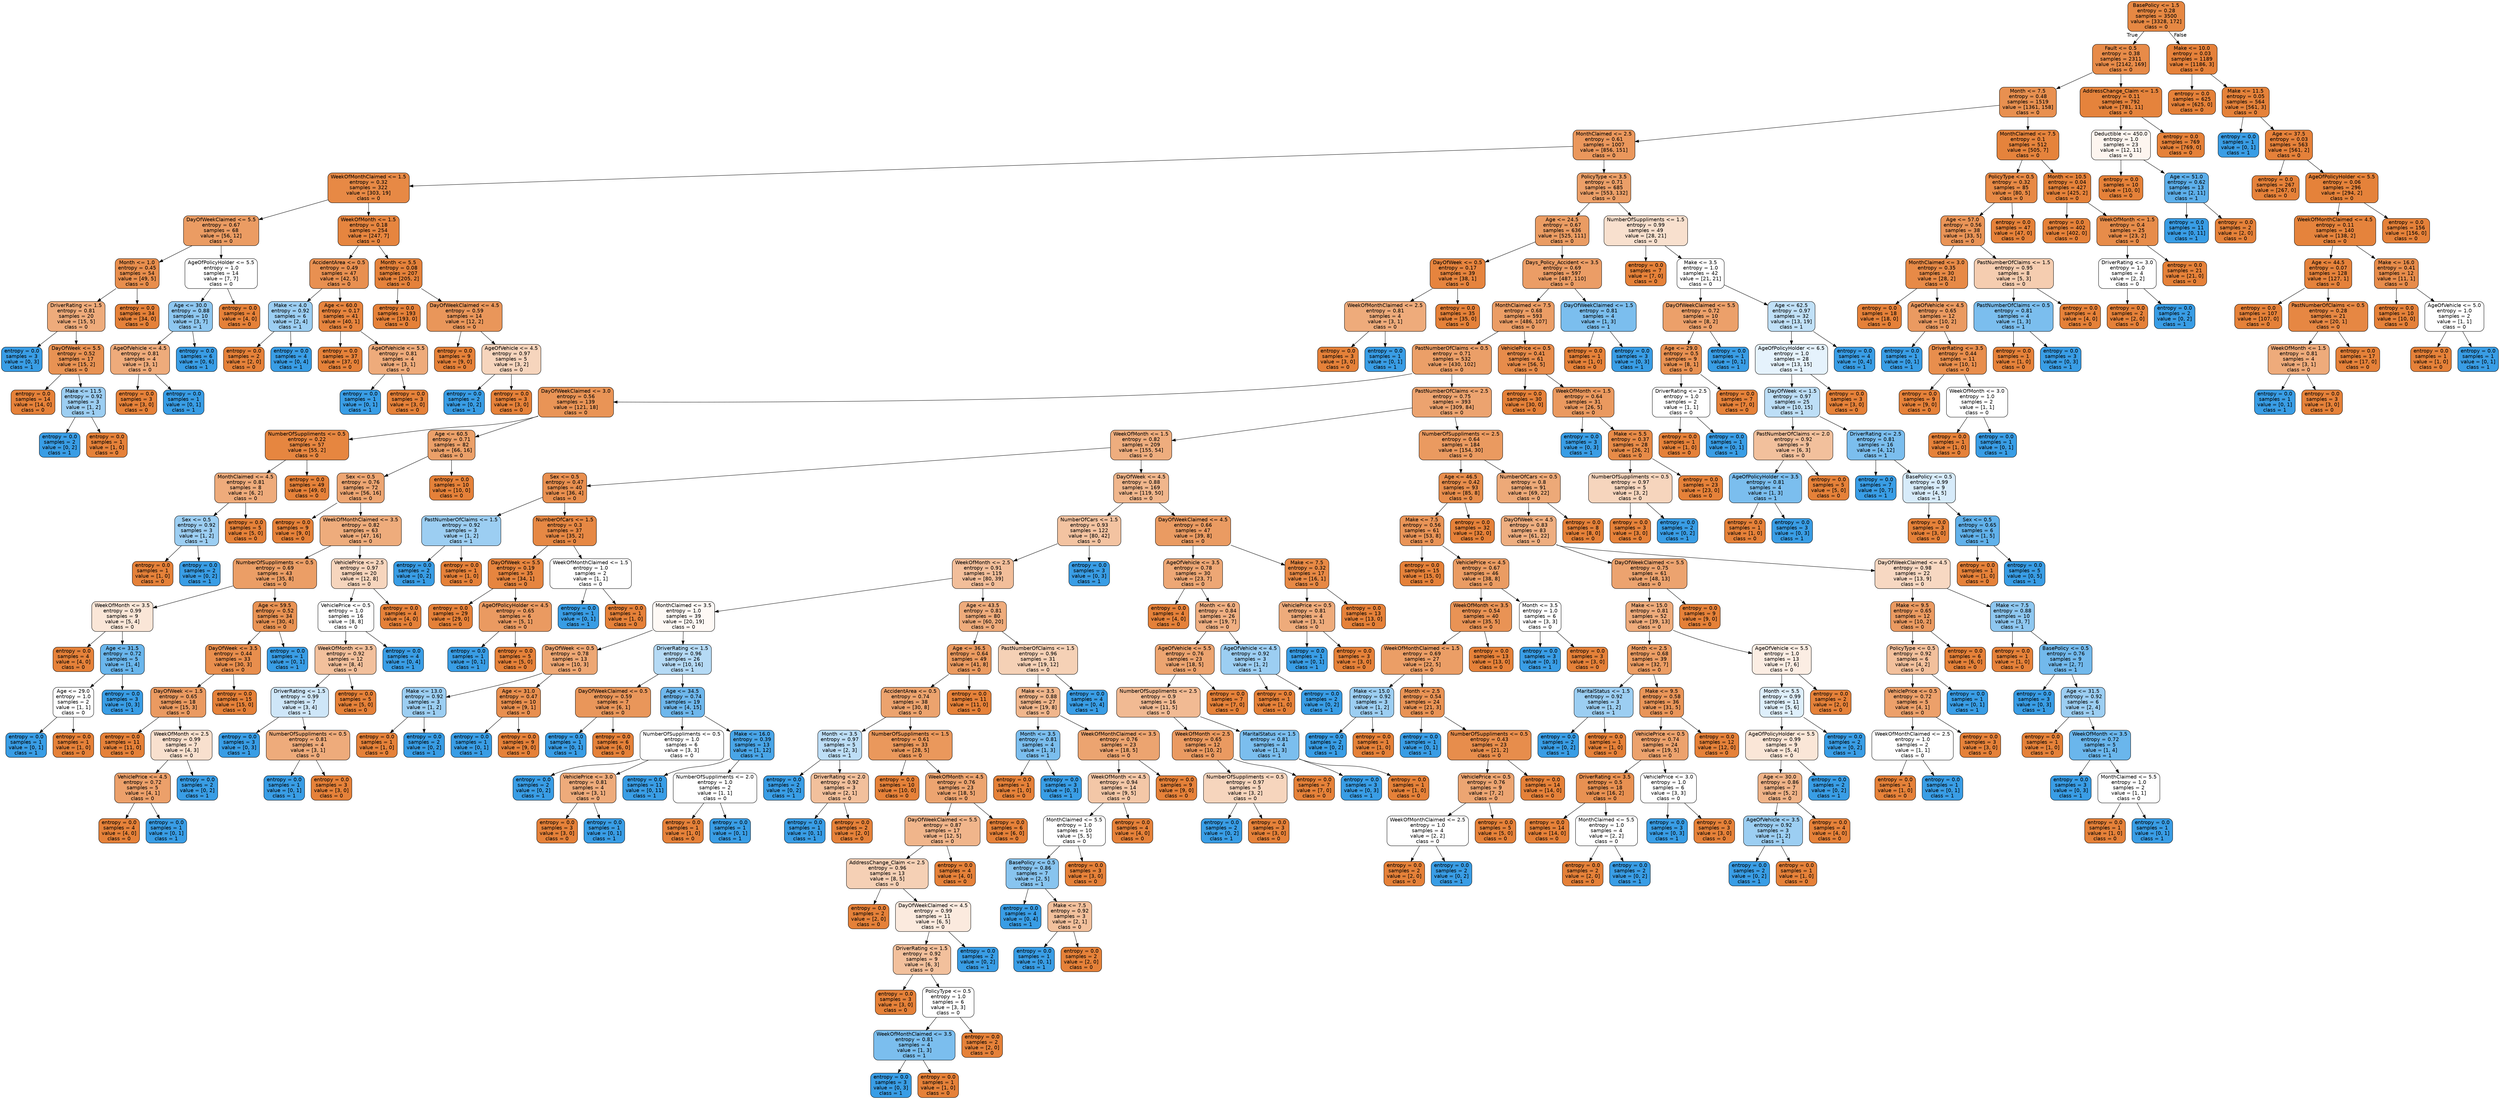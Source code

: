 digraph Tree {
node [shape=box, style="filled, rounded", color="black", fontname=helvetica] ;
edge [fontname=helvetica] ;
0 [label="BasePolicy <= 1.5\nentropy = 0.28\nsamples = 3500\nvalue = [3328, 172]\nclass = 0", fillcolor="#e68843"] ;
1 [label="Fault <= 0.5\nentropy = 0.38\nsamples = 2311\nvalue = [2142, 169]\nclass = 0", fillcolor="#e78b49"] ;
0 -> 1 [labeldistance=2.5, labelangle=45, headlabel="True"] ;
2 [label="Month <= 7.5\nentropy = 0.48\nsamples = 1519\nvalue = [1361, 158]\nclass = 0", fillcolor="#e89050"] ;
1 -> 2 ;
3 [label="MonthClaimed <= 2.5\nentropy = 0.61\nsamples = 1007\nvalue = [856, 151]\nclass = 0", fillcolor="#ea975c"] ;
2 -> 3 ;
4 [label="WeekOfMonthClaimed <= 1.5\nentropy = 0.32\nsamples = 322\nvalue = [303, 19]\nclass = 0", fillcolor="#e78945"] ;
3 -> 4 ;
5 [label="DayOfWeekClaimed <= 5.5\nentropy = 0.67\nsamples = 68\nvalue = [56, 12]\nclass = 0", fillcolor="#eb9c63"] ;
4 -> 5 ;
6 [label="Month <= 1.0\nentropy = 0.45\nsamples = 54\nvalue = [49, 5]\nclass = 0", fillcolor="#e88e4d"] ;
5 -> 6 ;
7 [label="DriverRating <= 1.5\nentropy = 0.81\nsamples = 20\nvalue = [15, 5]\nclass = 0", fillcolor="#eeab7b"] ;
6 -> 7 ;
8 [label="entropy = 0.0\nsamples = 3\nvalue = [0, 3]\nclass = 1", fillcolor="#399de5"] ;
7 -> 8 ;
9 [label="DayOfWeek <= 5.5\nentropy = 0.52\nsamples = 17\nvalue = [15, 2]\nclass = 0", fillcolor="#e89253"] ;
7 -> 9 ;
10 [label="entropy = 0.0\nsamples = 14\nvalue = [14, 0]\nclass = 0", fillcolor="#e58139"] ;
9 -> 10 ;
11 [label="Make <= 11.5\nentropy = 0.92\nsamples = 3\nvalue = [1, 2]\nclass = 1", fillcolor="#9ccef2"] ;
9 -> 11 ;
12 [label="entropy = 0.0\nsamples = 2\nvalue = [0, 2]\nclass = 1", fillcolor="#399de5"] ;
11 -> 12 ;
13 [label="entropy = 0.0\nsamples = 1\nvalue = [1, 0]\nclass = 0", fillcolor="#e58139"] ;
11 -> 13 ;
14 [label="entropy = 0.0\nsamples = 34\nvalue = [34, 0]\nclass = 0", fillcolor="#e58139"] ;
6 -> 14 ;
15 [label="AgeOfPolicyHolder <= 5.5\nentropy = 1.0\nsamples = 14\nvalue = [7, 7]\nclass = 0", fillcolor="#ffffff"] ;
5 -> 15 ;
16 [label="Age <= 30.0\nentropy = 0.88\nsamples = 10\nvalue = [3, 7]\nclass = 1", fillcolor="#8ec7f0"] ;
15 -> 16 ;
17 [label="AgeOfVehicle <= 4.5\nentropy = 0.81\nsamples = 4\nvalue = [3, 1]\nclass = 0", fillcolor="#eeab7b"] ;
16 -> 17 ;
18 [label="entropy = 0.0\nsamples = 3\nvalue = [3, 0]\nclass = 0", fillcolor="#e58139"] ;
17 -> 18 ;
19 [label="entropy = 0.0\nsamples = 1\nvalue = [0, 1]\nclass = 1", fillcolor="#399de5"] ;
17 -> 19 ;
20 [label="entropy = 0.0\nsamples = 6\nvalue = [0, 6]\nclass = 1", fillcolor="#399de5"] ;
16 -> 20 ;
21 [label="entropy = 0.0\nsamples = 4\nvalue = [4, 0]\nclass = 0", fillcolor="#e58139"] ;
15 -> 21 ;
22 [label="WeekOfMonth <= 1.5\nentropy = 0.18\nsamples = 254\nvalue = [247, 7]\nclass = 0", fillcolor="#e6853f"] ;
4 -> 22 ;
23 [label="AccidentArea <= 0.5\nentropy = 0.49\nsamples = 47\nvalue = [42, 5]\nclass = 0", fillcolor="#e89051"] ;
22 -> 23 ;
24 [label="Make <= 4.0\nentropy = 0.92\nsamples = 6\nvalue = [2, 4]\nclass = 1", fillcolor="#9ccef2"] ;
23 -> 24 ;
25 [label="entropy = 0.0\nsamples = 2\nvalue = [2, 0]\nclass = 0", fillcolor="#e58139"] ;
24 -> 25 ;
26 [label="entropy = 0.0\nsamples = 4\nvalue = [0, 4]\nclass = 1", fillcolor="#399de5"] ;
24 -> 26 ;
27 [label="Age <= 60.0\nentropy = 0.17\nsamples = 41\nvalue = [40, 1]\nclass = 0", fillcolor="#e6843e"] ;
23 -> 27 ;
28 [label="entropy = 0.0\nsamples = 37\nvalue = [37, 0]\nclass = 0", fillcolor="#e58139"] ;
27 -> 28 ;
29 [label="AgeOfVehicle <= 5.5\nentropy = 0.81\nsamples = 4\nvalue = [3, 1]\nclass = 0", fillcolor="#eeab7b"] ;
27 -> 29 ;
30 [label="entropy = 0.0\nsamples = 1\nvalue = [0, 1]\nclass = 1", fillcolor="#399de5"] ;
29 -> 30 ;
31 [label="entropy = 0.0\nsamples = 3\nvalue = [3, 0]\nclass = 0", fillcolor="#e58139"] ;
29 -> 31 ;
32 [label="Month <= 5.5\nentropy = 0.08\nsamples = 207\nvalue = [205, 2]\nclass = 0", fillcolor="#e5823b"] ;
22 -> 32 ;
33 [label="entropy = 0.0\nsamples = 193\nvalue = [193, 0]\nclass = 0", fillcolor="#e58139"] ;
32 -> 33 ;
34 [label="DayOfWeekClaimed <= 4.5\nentropy = 0.59\nsamples = 14\nvalue = [12, 2]\nclass = 0", fillcolor="#e9965a"] ;
32 -> 34 ;
35 [label="entropy = 0.0\nsamples = 9\nvalue = [9, 0]\nclass = 0", fillcolor="#e58139"] ;
34 -> 35 ;
36 [label="AgeOfVehicle <= 4.5\nentropy = 0.97\nsamples = 5\nvalue = [3, 2]\nclass = 0", fillcolor="#f6d5bd"] ;
34 -> 36 ;
37 [label="entropy = 0.0\nsamples = 2\nvalue = [0, 2]\nclass = 1", fillcolor="#399de5"] ;
36 -> 37 ;
38 [label="entropy = 0.0\nsamples = 3\nvalue = [3, 0]\nclass = 0", fillcolor="#e58139"] ;
36 -> 38 ;
39 [label="PolicyType <= 3.5\nentropy = 0.71\nsamples = 685\nvalue = [553, 132]\nclass = 0", fillcolor="#eb9f68"] ;
3 -> 39 ;
40 [label="Age <= 24.5\nentropy = 0.67\nsamples = 636\nvalue = [525, 111]\nclass = 0", fillcolor="#ea9c63"] ;
39 -> 40 ;
41 [label="DayOfWeek <= 0.5\nentropy = 0.17\nsamples = 39\nvalue = [38, 1]\nclass = 0", fillcolor="#e6843e"] ;
40 -> 41 ;
42 [label="WeekOfMonthClaimed <= 2.5\nentropy = 0.81\nsamples = 4\nvalue = [3, 1]\nclass = 0", fillcolor="#eeab7b"] ;
41 -> 42 ;
43 [label="entropy = 0.0\nsamples = 3\nvalue = [3, 0]\nclass = 0", fillcolor="#e58139"] ;
42 -> 43 ;
44 [label="entropy = 0.0\nsamples = 1\nvalue = [0, 1]\nclass = 1", fillcolor="#399de5"] ;
42 -> 44 ;
45 [label="entropy = 0.0\nsamples = 35\nvalue = [35, 0]\nclass = 0", fillcolor="#e58139"] ;
41 -> 45 ;
46 [label="Days_Policy_Accident <= 3.5\nentropy = 0.69\nsamples = 597\nvalue = [487, 110]\nclass = 0", fillcolor="#eb9d66"] ;
40 -> 46 ;
47 [label="MonthClaimed <= 7.5\nentropy = 0.68\nsamples = 593\nvalue = [486, 107]\nclass = 0", fillcolor="#eb9d65"] ;
46 -> 47 ;
48 [label="PastNumberOfClaims <= 0.5\nentropy = 0.71\nsamples = 532\nvalue = [430, 102]\nclass = 0", fillcolor="#eb9f68"] ;
47 -> 48 ;
49 [label="DayOfWeekClaimed <= 3.0\nentropy = 0.56\nsamples = 139\nvalue = [121, 18]\nclass = 0", fillcolor="#e99456"] ;
48 -> 49 ;
50 [label="NumberOfSuppliments <= 0.5\nentropy = 0.22\nsamples = 57\nvalue = [55, 2]\nclass = 0", fillcolor="#e68640"] ;
49 -> 50 ;
51 [label="MonthClaimed <= 4.5\nentropy = 0.81\nsamples = 8\nvalue = [6, 2]\nclass = 0", fillcolor="#eeab7b"] ;
50 -> 51 ;
52 [label="Sex <= 0.5\nentropy = 0.92\nsamples = 3\nvalue = [1, 2]\nclass = 1", fillcolor="#9ccef2"] ;
51 -> 52 ;
53 [label="entropy = 0.0\nsamples = 1\nvalue = [1, 0]\nclass = 0", fillcolor="#e58139"] ;
52 -> 53 ;
54 [label="entropy = 0.0\nsamples = 2\nvalue = [0, 2]\nclass = 1", fillcolor="#399de5"] ;
52 -> 54 ;
55 [label="entropy = 0.0\nsamples = 5\nvalue = [5, 0]\nclass = 0", fillcolor="#e58139"] ;
51 -> 55 ;
56 [label="entropy = 0.0\nsamples = 49\nvalue = [49, 0]\nclass = 0", fillcolor="#e58139"] ;
50 -> 56 ;
57 [label="Age <= 60.5\nentropy = 0.71\nsamples = 82\nvalue = [66, 16]\nclass = 0", fillcolor="#eba069"] ;
49 -> 57 ;
58 [label="Sex <= 0.5\nentropy = 0.76\nsamples = 72\nvalue = [56, 16]\nclass = 0", fillcolor="#eca572"] ;
57 -> 58 ;
59 [label="entropy = 0.0\nsamples = 9\nvalue = [9, 0]\nclass = 0", fillcolor="#e58139"] ;
58 -> 59 ;
60 [label="WeekOfMonthClaimed <= 3.5\nentropy = 0.82\nsamples = 63\nvalue = [47, 16]\nclass = 0", fillcolor="#eeac7c"] ;
58 -> 60 ;
61 [label="NumberOfSuppliments <= 0.5\nentropy = 0.69\nsamples = 43\nvalue = [35, 8]\nclass = 0", fillcolor="#eb9e66"] ;
60 -> 61 ;
62 [label="WeekOfMonth <= 3.5\nentropy = 0.99\nsamples = 9\nvalue = [5, 4]\nclass = 0", fillcolor="#fae6d7"] ;
61 -> 62 ;
63 [label="entropy = 0.0\nsamples = 4\nvalue = [4, 0]\nclass = 0", fillcolor="#e58139"] ;
62 -> 63 ;
64 [label="Age <= 31.5\nentropy = 0.72\nsamples = 5\nvalue = [1, 4]\nclass = 1", fillcolor="#6ab6ec"] ;
62 -> 64 ;
65 [label="Age <= 29.0\nentropy = 1.0\nsamples = 2\nvalue = [1, 1]\nclass = 0", fillcolor="#ffffff"] ;
64 -> 65 ;
66 [label="entropy = 0.0\nsamples = 1\nvalue = [0, 1]\nclass = 1", fillcolor="#399de5"] ;
65 -> 66 ;
67 [label="entropy = 0.0\nsamples = 1\nvalue = [1, 0]\nclass = 0", fillcolor="#e58139"] ;
65 -> 67 ;
68 [label="entropy = 0.0\nsamples = 3\nvalue = [0, 3]\nclass = 1", fillcolor="#399de5"] ;
64 -> 68 ;
69 [label="Age <= 59.5\nentropy = 0.52\nsamples = 34\nvalue = [30, 4]\nclass = 0", fillcolor="#e89253"] ;
61 -> 69 ;
70 [label="DayOfWeek <= 3.5\nentropy = 0.44\nsamples = 33\nvalue = [30, 3]\nclass = 0", fillcolor="#e88e4d"] ;
69 -> 70 ;
71 [label="DayOfWeek <= 1.5\nentropy = 0.65\nsamples = 18\nvalue = [15, 3]\nclass = 0", fillcolor="#ea9a61"] ;
70 -> 71 ;
72 [label="entropy = 0.0\nsamples = 11\nvalue = [11, 0]\nclass = 0", fillcolor="#e58139"] ;
71 -> 72 ;
73 [label="WeekOfMonth <= 2.5\nentropy = 0.99\nsamples = 7\nvalue = [4, 3]\nclass = 0", fillcolor="#f8e0ce"] ;
71 -> 73 ;
74 [label="VehiclePrice <= 4.5\nentropy = 0.72\nsamples = 5\nvalue = [4, 1]\nclass = 0", fillcolor="#eca06a"] ;
73 -> 74 ;
75 [label="entropy = 0.0\nsamples = 4\nvalue = [4, 0]\nclass = 0", fillcolor="#e58139"] ;
74 -> 75 ;
76 [label="entropy = 0.0\nsamples = 1\nvalue = [0, 1]\nclass = 1", fillcolor="#399de5"] ;
74 -> 76 ;
77 [label="entropy = 0.0\nsamples = 2\nvalue = [0, 2]\nclass = 1", fillcolor="#399de5"] ;
73 -> 77 ;
78 [label="entropy = 0.0\nsamples = 15\nvalue = [15, 0]\nclass = 0", fillcolor="#e58139"] ;
70 -> 78 ;
79 [label="entropy = 0.0\nsamples = 1\nvalue = [0, 1]\nclass = 1", fillcolor="#399de5"] ;
69 -> 79 ;
80 [label="VehiclePrice <= 2.5\nentropy = 0.97\nsamples = 20\nvalue = [12, 8]\nclass = 0", fillcolor="#f6d5bd"] ;
60 -> 80 ;
81 [label="VehiclePrice <= 0.5\nentropy = 1.0\nsamples = 16\nvalue = [8, 8]\nclass = 0", fillcolor="#ffffff"] ;
80 -> 81 ;
82 [label="WeekOfMonth <= 3.5\nentropy = 0.92\nsamples = 12\nvalue = [8, 4]\nclass = 0", fillcolor="#f2c09c"] ;
81 -> 82 ;
83 [label="DriverRating <= 1.5\nentropy = 0.99\nsamples = 7\nvalue = [3, 4]\nclass = 1", fillcolor="#cee6f8"] ;
82 -> 83 ;
84 [label="entropy = 0.0\nsamples = 3\nvalue = [0, 3]\nclass = 1", fillcolor="#399de5"] ;
83 -> 84 ;
85 [label="NumberOfSuppliments <= 0.5\nentropy = 0.81\nsamples = 4\nvalue = [3, 1]\nclass = 0", fillcolor="#eeab7b"] ;
83 -> 85 ;
86 [label="entropy = 0.0\nsamples = 1\nvalue = [0, 1]\nclass = 1", fillcolor="#399de5"] ;
85 -> 86 ;
87 [label="entropy = 0.0\nsamples = 3\nvalue = [3, 0]\nclass = 0", fillcolor="#e58139"] ;
85 -> 87 ;
88 [label="entropy = 0.0\nsamples = 5\nvalue = [5, 0]\nclass = 0", fillcolor="#e58139"] ;
82 -> 88 ;
89 [label="entropy = 0.0\nsamples = 4\nvalue = [0, 4]\nclass = 1", fillcolor="#399de5"] ;
81 -> 89 ;
90 [label="entropy = 0.0\nsamples = 4\nvalue = [4, 0]\nclass = 0", fillcolor="#e58139"] ;
80 -> 90 ;
91 [label="entropy = 0.0\nsamples = 10\nvalue = [10, 0]\nclass = 0", fillcolor="#e58139"] ;
57 -> 91 ;
92 [label="PastNumberOfClaims <= 2.5\nentropy = 0.75\nsamples = 393\nvalue = [309, 84]\nclass = 0", fillcolor="#eca36f"] ;
48 -> 92 ;
93 [label="WeekOfMonth <= 1.5\nentropy = 0.82\nsamples = 209\nvalue = [155, 54]\nclass = 0", fillcolor="#eead7e"] ;
92 -> 93 ;
94 [label="Sex <= 0.5\nentropy = 0.47\nsamples = 40\nvalue = [36, 4]\nclass = 0", fillcolor="#e88f4f"] ;
93 -> 94 ;
95 [label="PastNumberOfClaims <= 1.5\nentropy = 0.92\nsamples = 3\nvalue = [1, 2]\nclass = 1", fillcolor="#9ccef2"] ;
94 -> 95 ;
96 [label="entropy = 0.0\nsamples = 2\nvalue = [0, 2]\nclass = 1", fillcolor="#399de5"] ;
95 -> 96 ;
97 [label="entropy = 0.0\nsamples = 1\nvalue = [1, 0]\nclass = 0", fillcolor="#e58139"] ;
95 -> 97 ;
98 [label="NumberOfCars <= 1.5\nentropy = 0.3\nsamples = 37\nvalue = [35, 2]\nclass = 0", fillcolor="#e68844"] ;
94 -> 98 ;
99 [label="DayOfWeek <= 5.5\nentropy = 0.19\nsamples = 35\nvalue = [34, 1]\nclass = 0", fillcolor="#e6853f"] ;
98 -> 99 ;
100 [label="entropy = 0.0\nsamples = 29\nvalue = [29, 0]\nclass = 0", fillcolor="#e58139"] ;
99 -> 100 ;
101 [label="AgeOfPolicyHolder <= 4.5\nentropy = 0.65\nsamples = 6\nvalue = [5, 1]\nclass = 0", fillcolor="#ea9a61"] ;
99 -> 101 ;
102 [label="entropy = 0.0\nsamples = 1\nvalue = [0, 1]\nclass = 1", fillcolor="#399de5"] ;
101 -> 102 ;
103 [label="entropy = 0.0\nsamples = 5\nvalue = [5, 0]\nclass = 0", fillcolor="#e58139"] ;
101 -> 103 ;
104 [label="WeekOfMonthClaimed <= 1.5\nentropy = 1.0\nsamples = 2\nvalue = [1, 1]\nclass = 0", fillcolor="#ffffff"] ;
98 -> 104 ;
105 [label="entropy = 0.0\nsamples = 1\nvalue = [0, 1]\nclass = 1", fillcolor="#399de5"] ;
104 -> 105 ;
106 [label="entropy = 0.0\nsamples = 1\nvalue = [1, 0]\nclass = 0", fillcolor="#e58139"] ;
104 -> 106 ;
107 [label="DayOfWeek <= 4.5\nentropy = 0.88\nsamples = 169\nvalue = [119, 50]\nclass = 0", fillcolor="#f0b68c"] ;
93 -> 107 ;
108 [label="NumberOfCars <= 1.5\nentropy = 0.93\nsamples = 122\nvalue = [80, 42]\nclass = 0", fillcolor="#f3c3a1"] ;
107 -> 108 ;
109 [label="WeekOfMonth <= 2.5\nentropy = 0.91\nsamples = 119\nvalue = [80, 39]\nclass = 0", fillcolor="#f2be9a"] ;
108 -> 109 ;
110 [label="MonthClaimed <= 3.5\nentropy = 1.0\nsamples = 39\nvalue = [20, 19]\nclass = 0", fillcolor="#fef9f5"] ;
109 -> 110 ;
111 [label="DayOfWeek <= 0.5\nentropy = 0.78\nsamples = 13\nvalue = [10, 3]\nclass = 0", fillcolor="#eda774"] ;
110 -> 111 ;
112 [label="Make <= 13.0\nentropy = 0.92\nsamples = 3\nvalue = [1, 2]\nclass = 1", fillcolor="#9ccef2"] ;
111 -> 112 ;
113 [label="entropy = 0.0\nsamples = 1\nvalue = [1, 0]\nclass = 0", fillcolor="#e58139"] ;
112 -> 113 ;
114 [label="entropy = 0.0\nsamples = 2\nvalue = [0, 2]\nclass = 1", fillcolor="#399de5"] ;
112 -> 114 ;
115 [label="Age <= 31.0\nentropy = 0.47\nsamples = 10\nvalue = [9, 1]\nclass = 0", fillcolor="#e88f4f"] ;
111 -> 115 ;
116 [label="entropy = 0.0\nsamples = 1\nvalue = [0, 1]\nclass = 1", fillcolor="#399de5"] ;
115 -> 116 ;
117 [label="entropy = 0.0\nsamples = 9\nvalue = [9, 0]\nclass = 0", fillcolor="#e58139"] ;
115 -> 117 ;
118 [label="DriverRating <= 1.5\nentropy = 0.96\nsamples = 26\nvalue = [10, 16]\nclass = 1", fillcolor="#b5daf5"] ;
110 -> 118 ;
119 [label="DayOfWeekClaimed <= 0.5\nentropy = 0.59\nsamples = 7\nvalue = [6, 1]\nclass = 0", fillcolor="#e9965a"] ;
118 -> 119 ;
120 [label="entropy = 0.0\nsamples = 1\nvalue = [0, 1]\nclass = 1", fillcolor="#399de5"] ;
119 -> 120 ;
121 [label="entropy = 0.0\nsamples = 6\nvalue = [6, 0]\nclass = 0", fillcolor="#e58139"] ;
119 -> 121 ;
122 [label="Age <= 34.5\nentropy = 0.74\nsamples = 19\nvalue = [4, 15]\nclass = 1", fillcolor="#6eb7ec"] ;
118 -> 122 ;
123 [label="NumberOfSuppliments <= 0.5\nentropy = 1.0\nsamples = 6\nvalue = [3, 3]\nclass = 0", fillcolor="#ffffff"] ;
122 -> 123 ;
124 [label="entropy = 0.0\nsamples = 2\nvalue = [0, 2]\nclass = 1", fillcolor="#399de5"] ;
123 -> 124 ;
125 [label="VehiclePrice <= 3.0\nentropy = 0.81\nsamples = 4\nvalue = [3, 1]\nclass = 0", fillcolor="#eeab7b"] ;
123 -> 125 ;
126 [label="entropy = 0.0\nsamples = 3\nvalue = [3, 0]\nclass = 0", fillcolor="#e58139"] ;
125 -> 126 ;
127 [label="entropy = 0.0\nsamples = 1\nvalue = [0, 1]\nclass = 1", fillcolor="#399de5"] ;
125 -> 127 ;
128 [label="Make <= 16.0\nentropy = 0.39\nsamples = 13\nvalue = [1, 12]\nclass = 1", fillcolor="#49a5e7"] ;
122 -> 128 ;
129 [label="entropy = 0.0\nsamples = 11\nvalue = [0, 11]\nclass = 1", fillcolor="#399de5"] ;
128 -> 129 ;
130 [label="NumberOfSuppliments <= 2.0\nentropy = 1.0\nsamples = 2\nvalue = [1, 1]\nclass = 0", fillcolor="#ffffff"] ;
128 -> 130 ;
131 [label="entropy = 0.0\nsamples = 1\nvalue = [1, 0]\nclass = 0", fillcolor="#e58139"] ;
130 -> 131 ;
132 [label="entropy = 0.0\nsamples = 1\nvalue = [0, 1]\nclass = 1", fillcolor="#399de5"] ;
130 -> 132 ;
133 [label="Age <= 43.5\nentropy = 0.81\nsamples = 80\nvalue = [60, 20]\nclass = 0", fillcolor="#eeab7b"] ;
109 -> 133 ;
134 [label="Age <= 36.5\nentropy = 0.64\nsamples = 49\nvalue = [41, 8]\nclass = 0", fillcolor="#ea9a60"] ;
133 -> 134 ;
135 [label="AccidentArea <= 0.5\nentropy = 0.74\nsamples = 38\nvalue = [30, 8]\nclass = 0", fillcolor="#eca36e"] ;
134 -> 135 ;
136 [label="Month <= 3.5\nentropy = 0.97\nsamples = 5\nvalue = [2, 3]\nclass = 1", fillcolor="#bddef6"] ;
135 -> 136 ;
137 [label="entropy = 0.0\nsamples = 2\nvalue = [0, 2]\nclass = 1", fillcolor="#399de5"] ;
136 -> 137 ;
138 [label="DriverRating <= 2.0\nentropy = 0.92\nsamples = 3\nvalue = [2, 1]\nclass = 0", fillcolor="#f2c09c"] ;
136 -> 138 ;
139 [label="entropy = 0.0\nsamples = 1\nvalue = [0, 1]\nclass = 1", fillcolor="#399de5"] ;
138 -> 139 ;
140 [label="entropy = 0.0\nsamples = 2\nvalue = [2, 0]\nclass = 0", fillcolor="#e58139"] ;
138 -> 140 ;
141 [label="NumberOfSuppliments <= 1.5\nentropy = 0.61\nsamples = 33\nvalue = [28, 5]\nclass = 0", fillcolor="#ea985c"] ;
135 -> 141 ;
142 [label="entropy = 0.0\nsamples = 10\nvalue = [10, 0]\nclass = 0", fillcolor="#e58139"] ;
141 -> 142 ;
143 [label="WeekOfMonth <= 4.5\nentropy = 0.76\nsamples = 23\nvalue = [18, 5]\nclass = 0", fillcolor="#eca470"] ;
141 -> 143 ;
144 [label="DayOfWeekClaimed <= 5.5\nentropy = 0.87\nsamples = 17\nvalue = [12, 5]\nclass = 0", fillcolor="#f0b58b"] ;
143 -> 144 ;
145 [label="AddressChange_Claim <= 2.5\nentropy = 0.96\nsamples = 13\nvalue = [8, 5]\nclass = 0", fillcolor="#f5d0b5"] ;
144 -> 145 ;
146 [label="entropy = 0.0\nsamples = 2\nvalue = [2, 0]\nclass = 0", fillcolor="#e58139"] ;
145 -> 146 ;
147 [label="DayOfWeekClaimed <= 4.5\nentropy = 0.99\nsamples = 11\nvalue = [6, 5]\nclass = 0", fillcolor="#fbeade"] ;
145 -> 147 ;
148 [label="DriverRating <= 1.5\nentropy = 0.92\nsamples = 9\nvalue = [6, 3]\nclass = 0", fillcolor="#f2c09c"] ;
147 -> 148 ;
149 [label="entropy = 0.0\nsamples = 3\nvalue = [3, 0]\nclass = 0", fillcolor="#e58139"] ;
148 -> 149 ;
150 [label="PolicyType <= 0.5\nentropy = 1.0\nsamples = 6\nvalue = [3, 3]\nclass = 0", fillcolor="#ffffff"] ;
148 -> 150 ;
151 [label="WeekOfMonthClaimed <= 3.5\nentropy = 0.81\nsamples = 4\nvalue = [1, 3]\nclass = 1", fillcolor="#7bbeee"] ;
150 -> 151 ;
152 [label="entropy = 0.0\nsamples = 3\nvalue = [0, 3]\nclass = 1", fillcolor="#399de5"] ;
151 -> 152 ;
153 [label="entropy = 0.0\nsamples = 1\nvalue = [1, 0]\nclass = 0", fillcolor="#e58139"] ;
151 -> 153 ;
154 [label="entropy = 0.0\nsamples = 2\nvalue = [2, 0]\nclass = 0", fillcolor="#e58139"] ;
150 -> 154 ;
155 [label="entropy = 0.0\nsamples = 2\nvalue = [0, 2]\nclass = 1", fillcolor="#399de5"] ;
147 -> 155 ;
156 [label="entropy = 0.0\nsamples = 4\nvalue = [4, 0]\nclass = 0", fillcolor="#e58139"] ;
144 -> 156 ;
157 [label="entropy = 0.0\nsamples = 6\nvalue = [6, 0]\nclass = 0", fillcolor="#e58139"] ;
143 -> 157 ;
158 [label="entropy = 0.0\nsamples = 11\nvalue = [11, 0]\nclass = 0", fillcolor="#e58139"] ;
134 -> 158 ;
159 [label="PastNumberOfClaims <= 1.5\nentropy = 0.96\nsamples = 31\nvalue = [19, 12]\nclass = 0", fillcolor="#f5d1b6"] ;
133 -> 159 ;
160 [label="Make <= 3.5\nentropy = 0.88\nsamples = 27\nvalue = [19, 8]\nclass = 0", fillcolor="#f0b68c"] ;
159 -> 160 ;
161 [label="Month <= 3.5\nentropy = 0.81\nsamples = 4\nvalue = [1, 3]\nclass = 1", fillcolor="#7bbeee"] ;
160 -> 161 ;
162 [label="entropy = 0.0\nsamples = 1\nvalue = [1, 0]\nclass = 0", fillcolor="#e58139"] ;
161 -> 162 ;
163 [label="entropy = 0.0\nsamples = 3\nvalue = [0, 3]\nclass = 1", fillcolor="#399de5"] ;
161 -> 163 ;
164 [label="WeekOfMonthClaimed <= 3.5\nentropy = 0.76\nsamples = 23\nvalue = [18, 5]\nclass = 0", fillcolor="#eca470"] ;
160 -> 164 ;
165 [label="WeekOfMonth <= 4.5\nentropy = 0.94\nsamples = 14\nvalue = [9, 5]\nclass = 0", fillcolor="#f3c7a7"] ;
164 -> 165 ;
166 [label="MonthClaimed <= 5.5\nentropy = 1.0\nsamples = 10\nvalue = [5, 5]\nclass = 0", fillcolor="#ffffff"] ;
165 -> 166 ;
167 [label="BasePolicy <= 0.5\nentropy = 0.86\nsamples = 7\nvalue = [2, 5]\nclass = 1", fillcolor="#88c4ef"] ;
166 -> 167 ;
168 [label="entropy = 0.0\nsamples = 4\nvalue = [0, 4]\nclass = 1", fillcolor="#399de5"] ;
167 -> 168 ;
169 [label="Make <= 7.5\nentropy = 0.92\nsamples = 3\nvalue = [2, 1]\nclass = 0", fillcolor="#f2c09c"] ;
167 -> 169 ;
170 [label="entropy = 0.0\nsamples = 1\nvalue = [0, 1]\nclass = 1", fillcolor="#399de5"] ;
169 -> 170 ;
171 [label="entropy = 0.0\nsamples = 2\nvalue = [2, 0]\nclass = 0", fillcolor="#e58139"] ;
169 -> 171 ;
172 [label="entropy = 0.0\nsamples = 3\nvalue = [3, 0]\nclass = 0", fillcolor="#e58139"] ;
166 -> 172 ;
173 [label="entropy = 0.0\nsamples = 4\nvalue = [4, 0]\nclass = 0", fillcolor="#e58139"] ;
165 -> 173 ;
174 [label="entropy = 0.0\nsamples = 9\nvalue = [9, 0]\nclass = 0", fillcolor="#e58139"] ;
164 -> 174 ;
175 [label="entropy = 0.0\nsamples = 4\nvalue = [0, 4]\nclass = 1", fillcolor="#399de5"] ;
159 -> 175 ;
176 [label="entropy = 0.0\nsamples = 3\nvalue = [0, 3]\nclass = 1", fillcolor="#399de5"] ;
108 -> 176 ;
177 [label="DayOfWeekClaimed <= 4.5\nentropy = 0.66\nsamples = 47\nvalue = [39, 8]\nclass = 0", fillcolor="#ea9b62"] ;
107 -> 177 ;
178 [label="AgeOfVehicle <= 3.5\nentropy = 0.78\nsamples = 30\nvalue = [23, 7]\nclass = 0", fillcolor="#eda775"] ;
177 -> 178 ;
179 [label="entropy = 0.0\nsamples = 4\nvalue = [4, 0]\nclass = 0", fillcolor="#e58139"] ;
178 -> 179 ;
180 [label="Month <= 6.0\nentropy = 0.84\nsamples = 26\nvalue = [19, 7]\nclass = 0", fillcolor="#efaf82"] ;
178 -> 180 ;
181 [label="AgeOfVehicle <= 5.5\nentropy = 0.76\nsamples = 23\nvalue = [18, 5]\nclass = 0", fillcolor="#eca470"] ;
180 -> 181 ;
182 [label="NumberOfSuppliments <= 2.5\nentropy = 0.9\nsamples = 16\nvalue = [11, 5]\nclass = 0", fillcolor="#f1ba93"] ;
181 -> 182 ;
183 [label="WeekOfMonth <= 2.5\nentropy = 0.65\nsamples = 12\nvalue = [10, 2]\nclass = 0", fillcolor="#ea9a61"] ;
182 -> 183 ;
184 [label="NumberOfSuppliments <= 0.5\nentropy = 0.97\nsamples = 5\nvalue = [3, 2]\nclass = 0", fillcolor="#f6d5bd"] ;
183 -> 184 ;
185 [label="entropy = 0.0\nsamples = 2\nvalue = [0, 2]\nclass = 1", fillcolor="#399de5"] ;
184 -> 185 ;
186 [label="entropy = 0.0\nsamples = 3\nvalue = [3, 0]\nclass = 0", fillcolor="#e58139"] ;
184 -> 186 ;
187 [label="entropy = 0.0\nsamples = 7\nvalue = [7, 0]\nclass = 0", fillcolor="#e58139"] ;
183 -> 187 ;
188 [label="MaritalStatus <= 1.5\nentropy = 0.81\nsamples = 4\nvalue = [1, 3]\nclass = 1", fillcolor="#7bbeee"] ;
182 -> 188 ;
189 [label="entropy = 0.0\nsamples = 3\nvalue = [0, 3]\nclass = 1", fillcolor="#399de5"] ;
188 -> 189 ;
190 [label="entropy = 0.0\nsamples = 1\nvalue = [1, 0]\nclass = 0", fillcolor="#e58139"] ;
188 -> 190 ;
191 [label="entropy = 0.0\nsamples = 7\nvalue = [7, 0]\nclass = 0", fillcolor="#e58139"] ;
181 -> 191 ;
192 [label="AgeOfVehicle <= 4.5\nentropy = 0.92\nsamples = 3\nvalue = [1, 2]\nclass = 1", fillcolor="#9ccef2"] ;
180 -> 192 ;
193 [label="entropy = 0.0\nsamples = 1\nvalue = [1, 0]\nclass = 0", fillcolor="#e58139"] ;
192 -> 193 ;
194 [label="entropy = 0.0\nsamples = 2\nvalue = [0, 2]\nclass = 1", fillcolor="#399de5"] ;
192 -> 194 ;
195 [label="Make <= 7.5\nentropy = 0.32\nsamples = 17\nvalue = [16, 1]\nclass = 0", fillcolor="#e78945"] ;
177 -> 195 ;
196 [label="VehiclePrice <= 0.5\nentropy = 0.81\nsamples = 4\nvalue = [3, 1]\nclass = 0", fillcolor="#eeab7b"] ;
195 -> 196 ;
197 [label="entropy = 0.0\nsamples = 1\nvalue = [0, 1]\nclass = 1", fillcolor="#399de5"] ;
196 -> 197 ;
198 [label="entropy = 0.0\nsamples = 3\nvalue = [3, 0]\nclass = 0", fillcolor="#e58139"] ;
196 -> 198 ;
199 [label="entropy = 0.0\nsamples = 13\nvalue = [13, 0]\nclass = 0", fillcolor="#e58139"] ;
195 -> 199 ;
200 [label="NumberOfSuppliments <= 2.5\nentropy = 0.64\nsamples = 184\nvalue = [154, 30]\nclass = 0", fillcolor="#ea9a60"] ;
92 -> 200 ;
201 [label="Age <= 46.5\nentropy = 0.42\nsamples = 93\nvalue = [85, 8]\nclass = 0", fillcolor="#e78d4c"] ;
200 -> 201 ;
202 [label="Make <= 7.5\nentropy = 0.56\nsamples = 61\nvalue = [53, 8]\nclass = 0", fillcolor="#e99457"] ;
201 -> 202 ;
203 [label="entropy = 0.0\nsamples = 15\nvalue = [15, 0]\nclass = 0", fillcolor="#e58139"] ;
202 -> 203 ;
204 [label="VehiclePrice <= 4.5\nentropy = 0.67\nsamples = 46\nvalue = [38, 8]\nclass = 0", fillcolor="#ea9c63"] ;
202 -> 204 ;
205 [label="WeekOfMonth <= 3.5\nentropy = 0.54\nsamples = 40\nvalue = [35, 5]\nclass = 0", fillcolor="#e99355"] ;
204 -> 205 ;
206 [label="WeekOfMonthClaimed <= 1.5\nentropy = 0.69\nsamples = 27\nvalue = [22, 5]\nclass = 0", fillcolor="#eb9e66"] ;
205 -> 206 ;
207 [label="Make <= 15.0\nentropy = 0.92\nsamples = 3\nvalue = [1, 2]\nclass = 1", fillcolor="#9ccef2"] ;
206 -> 207 ;
208 [label="entropy = 0.0\nsamples = 2\nvalue = [0, 2]\nclass = 1", fillcolor="#399de5"] ;
207 -> 208 ;
209 [label="entropy = 0.0\nsamples = 1\nvalue = [1, 0]\nclass = 0", fillcolor="#e58139"] ;
207 -> 209 ;
210 [label="Month <= 2.5\nentropy = 0.54\nsamples = 24\nvalue = [21, 3]\nclass = 0", fillcolor="#e99355"] ;
206 -> 210 ;
211 [label="entropy = 0.0\nsamples = 1\nvalue = [0, 1]\nclass = 1", fillcolor="#399de5"] ;
210 -> 211 ;
212 [label="NumberOfSuppliments <= 0.5\nentropy = 0.43\nsamples = 23\nvalue = [21, 2]\nclass = 0", fillcolor="#e78d4c"] ;
210 -> 212 ;
213 [label="VehiclePrice <= 0.5\nentropy = 0.76\nsamples = 9\nvalue = [7, 2]\nclass = 0", fillcolor="#eca572"] ;
212 -> 213 ;
214 [label="WeekOfMonthClaimed <= 2.5\nentropy = 1.0\nsamples = 4\nvalue = [2, 2]\nclass = 0", fillcolor="#ffffff"] ;
213 -> 214 ;
215 [label="entropy = 0.0\nsamples = 2\nvalue = [2, 0]\nclass = 0", fillcolor="#e58139"] ;
214 -> 215 ;
216 [label="entropy = 0.0\nsamples = 2\nvalue = [0, 2]\nclass = 1", fillcolor="#399de5"] ;
214 -> 216 ;
217 [label="entropy = 0.0\nsamples = 5\nvalue = [5, 0]\nclass = 0", fillcolor="#e58139"] ;
213 -> 217 ;
218 [label="entropy = 0.0\nsamples = 14\nvalue = [14, 0]\nclass = 0", fillcolor="#e58139"] ;
212 -> 218 ;
219 [label="entropy = 0.0\nsamples = 13\nvalue = [13, 0]\nclass = 0", fillcolor="#e58139"] ;
205 -> 219 ;
220 [label="Month <= 3.5\nentropy = 1.0\nsamples = 6\nvalue = [3, 3]\nclass = 0", fillcolor="#ffffff"] ;
204 -> 220 ;
221 [label="entropy = 0.0\nsamples = 3\nvalue = [0, 3]\nclass = 1", fillcolor="#399de5"] ;
220 -> 221 ;
222 [label="entropy = 0.0\nsamples = 3\nvalue = [3, 0]\nclass = 0", fillcolor="#e58139"] ;
220 -> 222 ;
223 [label="entropy = 0.0\nsamples = 32\nvalue = [32, 0]\nclass = 0", fillcolor="#e58139"] ;
201 -> 223 ;
224 [label="NumberOfCars <= 0.5\nentropy = 0.8\nsamples = 91\nvalue = [69, 22]\nclass = 0", fillcolor="#eda978"] ;
200 -> 224 ;
225 [label="DayOfWeek <= 4.5\nentropy = 0.83\nsamples = 83\nvalue = [61, 22]\nclass = 0", fillcolor="#eeae80"] ;
224 -> 225 ;
226 [label="DayOfWeekClaimed <= 5.5\nentropy = 0.75\nsamples = 61\nvalue = [48, 13]\nclass = 0", fillcolor="#eca36f"] ;
225 -> 226 ;
227 [label="Make <= 15.0\nentropy = 0.81\nsamples = 52\nvalue = [39, 13]\nclass = 0", fillcolor="#eeab7b"] ;
226 -> 227 ;
228 [label="Month <= 2.5\nentropy = 0.68\nsamples = 39\nvalue = [32, 7]\nclass = 0", fillcolor="#eb9d64"] ;
227 -> 228 ;
229 [label="MaritalStatus <= 1.5\nentropy = 0.92\nsamples = 3\nvalue = [1, 2]\nclass = 1", fillcolor="#9ccef2"] ;
228 -> 229 ;
230 [label="entropy = 0.0\nsamples = 2\nvalue = [0, 2]\nclass = 1", fillcolor="#399de5"] ;
229 -> 230 ;
231 [label="entropy = 0.0\nsamples = 1\nvalue = [1, 0]\nclass = 0", fillcolor="#e58139"] ;
229 -> 231 ;
232 [label="Make <= 9.5\nentropy = 0.58\nsamples = 36\nvalue = [31, 5]\nclass = 0", fillcolor="#e99559"] ;
228 -> 232 ;
233 [label="VehiclePrice <= 0.5\nentropy = 0.74\nsamples = 24\nvalue = [19, 5]\nclass = 0", fillcolor="#eca26d"] ;
232 -> 233 ;
234 [label="DriverRating <= 3.5\nentropy = 0.5\nsamples = 18\nvalue = [16, 2]\nclass = 0", fillcolor="#e89152"] ;
233 -> 234 ;
235 [label="entropy = 0.0\nsamples = 14\nvalue = [14, 0]\nclass = 0", fillcolor="#e58139"] ;
234 -> 235 ;
236 [label="MonthClaimed <= 5.5\nentropy = 1.0\nsamples = 4\nvalue = [2, 2]\nclass = 0", fillcolor="#ffffff"] ;
234 -> 236 ;
237 [label="entropy = 0.0\nsamples = 2\nvalue = [2, 0]\nclass = 0", fillcolor="#e58139"] ;
236 -> 237 ;
238 [label="entropy = 0.0\nsamples = 2\nvalue = [0, 2]\nclass = 1", fillcolor="#399de5"] ;
236 -> 238 ;
239 [label="VehiclePrice <= 3.0\nentropy = 1.0\nsamples = 6\nvalue = [3, 3]\nclass = 0", fillcolor="#ffffff"] ;
233 -> 239 ;
240 [label="entropy = 0.0\nsamples = 3\nvalue = [0, 3]\nclass = 1", fillcolor="#399de5"] ;
239 -> 240 ;
241 [label="entropy = 0.0\nsamples = 3\nvalue = [3, 0]\nclass = 0", fillcolor="#e58139"] ;
239 -> 241 ;
242 [label="entropy = 0.0\nsamples = 12\nvalue = [12, 0]\nclass = 0", fillcolor="#e58139"] ;
232 -> 242 ;
243 [label="AgeOfVehicle <= 5.5\nentropy = 1.0\nsamples = 13\nvalue = [7, 6]\nclass = 0", fillcolor="#fbede3"] ;
227 -> 243 ;
244 [label="Month <= 5.5\nentropy = 0.99\nsamples = 11\nvalue = [5, 6]\nclass = 1", fillcolor="#deeffb"] ;
243 -> 244 ;
245 [label="AgeOfPolicyHolder <= 5.5\nentropy = 0.99\nsamples = 9\nvalue = [5, 4]\nclass = 0", fillcolor="#fae6d7"] ;
244 -> 245 ;
246 [label="Age <= 30.0\nentropy = 0.86\nsamples = 7\nvalue = [5, 2]\nclass = 0", fillcolor="#efb388"] ;
245 -> 246 ;
247 [label="AgeOfVehicle <= 3.5\nentropy = 0.92\nsamples = 3\nvalue = [1, 2]\nclass = 1", fillcolor="#9ccef2"] ;
246 -> 247 ;
248 [label="entropy = 0.0\nsamples = 2\nvalue = [0, 2]\nclass = 1", fillcolor="#399de5"] ;
247 -> 248 ;
249 [label="entropy = 0.0\nsamples = 1\nvalue = [1, 0]\nclass = 0", fillcolor="#e58139"] ;
247 -> 249 ;
250 [label="entropy = 0.0\nsamples = 4\nvalue = [4, 0]\nclass = 0", fillcolor="#e58139"] ;
246 -> 250 ;
251 [label="entropy = 0.0\nsamples = 2\nvalue = [0, 2]\nclass = 1", fillcolor="#399de5"] ;
245 -> 251 ;
252 [label="entropy = 0.0\nsamples = 2\nvalue = [0, 2]\nclass = 1", fillcolor="#399de5"] ;
244 -> 252 ;
253 [label="entropy = 0.0\nsamples = 2\nvalue = [2, 0]\nclass = 0", fillcolor="#e58139"] ;
243 -> 253 ;
254 [label="entropy = 0.0\nsamples = 9\nvalue = [9, 0]\nclass = 0", fillcolor="#e58139"] ;
226 -> 254 ;
255 [label="DayOfWeekClaimed <= 4.5\nentropy = 0.98\nsamples = 22\nvalue = [13, 9]\nclass = 0", fillcolor="#f7d8c2"] ;
225 -> 255 ;
256 [label="Make <= 9.5\nentropy = 0.65\nsamples = 12\nvalue = [10, 2]\nclass = 0", fillcolor="#ea9a61"] ;
255 -> 256 ;
257 [label="PolicyType <= 0.5\nentropy = 0.92\nsamples = 6\nvalue = [4, 2]\nclass = 0", fillcolor="#f2c09c"] ;
256 -> 257 ;
258 [label="VehiclePrice <= 0.5\nentropy = 0.72\nsamples = 5\nvalue = [4, 1]\nclass = 0", fillcolor="#eca06a"] ;
257 -> 258 ;
259 [label="WeekOfMonthClaimed <= 2.5\nentropy = 1.0\nsamples = 2\nvalue = [1, 1]\nclass = 0", fillcolor="#ffffff"] ;
258 -> 259 ;
260 [label="entropy = 0.0\nsamples = 1\nvalue = [1, 0]\nclass = 0", fillcolor="#e58139"] ;
259 -> 260 ;
261 [label="entropy = 0.0\nsamples = 1\nvalue = [0, 1]\nclass = 1", fillcolor="#399de5"] ;
259 -> 261 ;
262 [label="entropy = 0.0\nsamples = 3\nvalue = [3, 0]\nclass = 0", fillcolor="#e58139"] ;
258 -> 262 ;
263 [label="entropy = 0.0\nsamples = 1\nvalue = [0, 1]\nclass = 1", fillcolor="#399de5"] ;
257 -> 263 ;
264 [label="entropy = 0.0\nsamples = 6\nvalue = [6, 0]\nclass = 0", fillcolor="#e58139"] ;
256 -> 264 ;
265 [label="Make <= 7.5\nentropy = 0.88\nsamples = 10\nvalue = [3, 7]\nclass = 1", fillcolor="#8ec7f0"] ;
255 -> 265 ;
266 [label="entropy = 0.0\nsamples = 1\nvalue = [1, 0]\nclass = 0", fillcolor="#e58139"] ;
265 -> 266 ;
267 [label="BasePolicy <= 0.5\nentropy = 0.76\nsamples = 9\nvalue = [2, 7]\nclass = 1", fillcolor="#72b9ec"] ;
265 -> 267 ;
268 [label="entropy = 0.0\nsamples = 3\nvalue = [0, 3]\nclass = 1", fillcolor="#399de5"] ;
267 -> 268 ;
269 [label="Age <= 31.5\nentropy = 0.92\nsamples = 6\nvalue = [2, 4]\nclass = 1", fillcolor="#9ccef2"] ;
267 -> 269 ;
270 [label="entropy = 0.0\nsamples = 1\nvalue = [1, 0]\nclass = 0", fillcolor="#e58139"] ;
269 -> 270 ;
271 [label="WeekOfMonth <= 3.5\nentropy = 0.72\nsamples = 5\nvalue = [1, 4]\nclass = 1", fillcolor="#6ab6ec"] ;
269 -> 271 ;
272 [label="entropy = 0.0\nsamples = 3\nvalue = [0, 3]\nclass = 1", fillcolor="#399de5"] ;
271 -> 272 ;
273 [label="MonthClaimed <= 5.5\nentropy = 1.0\nsamples = 2\nvalue = [1, 1]\nclass = 0", fillcolor="#ffffff"] ;
271 -> 273 ;
274 [label="entropy = 0.0\nsamples = 1\nvalue = [1, 0]\nclass = 0", fillcolor="#e58139"] ;
273 -> 274 ;
275 [label="entropy = 0.0\nsamples = 1\nvalue = [0, 1]\nclass = 1", fillcolor="#399de5"] ;
273 -> 275 ;
276 [label="entropy = 0.0\nsamples = 8\nvalue = [8, 0]\nclass = 0", fillcolor="#e58139"] ;
224 -> 276 ;
277 [label="VehiclePrice <= 0.5\nentropy = 0.41\nsamples = 61\nvalue = [56, 5]\nclass = 0", fillcolor="#e78c4b"] ;
47 -> 277 ;
278 [label="entropy = 0.0\nsamples = 30\nvalue = [30, 0]\nclass = 0", fillcolor="#e58139"] ;
277 -> 278 ;
279 [label="WeekOfMonth <= 1.5\nentropy = 0.64\nsamples = 31\nvalue = [26, 5]\nclass = 0", fillcolor="#ea995f"] ;
277 -> 279 ;
280 [label="entropy = 0.0\nsamples = 3\nvalue = [0, 3]\nclass = 1", fillcolor="#399de5"] ;
279 -> 280 ;
281 [label="Make <= 5.5\nentropy = 0.37\nsamples = 28\nvalue = [26, 2]\nclass = 0", fillcolor="#e78b48"] ;
279 -> 281 ;
282 [label="NumberOfSuppliments <= 0.5\nentropy = 0.97\nsamples = 5\nvalue = [3, 2]\nclass = 0", fillcolor="#f6d5bd"] ;
281 -> 282 ;
283 [label="entropy = 0.0\nsamples = 3\nvalue = [3, 0]\nclass = 0", fillcolor="#e58139"] ;
282 -> 283 ;
284 [label="entropy = 0.0\nsamples = 2\nvalue = [0, 2]\nclass = 1", fillcolor="#399de5"] ;
282 -> 284 ;
285 [label="entropy = 0.0\nsamples = 23\nvalue = [23, 0]\nclass = 0", fillcolor="#e58139"] ;
281 -> 285 ;
286 [label="DayOfWeekClaimed <= 1.5\nentropy = 0.81\nsamples = 4\nvalue = [1, 3]\nclass = 1", fillcolor="#7bbeee"] ;
46 -> 286 ;
287 [label="entropy = 0.0\nsamples = 1\nvalue = [1, 0]\nclass = 0", fillcolor="#e58139"] ;
286 -> 287 ;
288 [label="entropy = 0.0\nsamples = 3\nvalue = [0, 3]\nclass = 1", fillcolor="#399de5"] ;
286 -> 288 ;
289 [label="NumberOfSuppliments <= 1.5\nentropy = 0.99\nsamples = 49\nvalue = [28, 21]\nclass = 0", fillcolor="#f8e0ce"] ;
39 -> 289 ;
290 [label="entropy = 0.0\nsamples = 7\nvalue = [7, 0]\nclass = 0", fillcolor="#e58139"] ;
289 -> 290 ;
291 [label="Make <= 3.5\nentropy = 1.0\nsamples = 42\nvalue = [21, 21]\nclass = 0", fillcolor="#ffffff"] ;
289 -> 291 ;
292 [label="DayOfWeekClaimed <= 5.5\nentropy = 0.72\nsamples = 10\nvalue = [8, 2]\nclass = 0", fillcolor="#eca06a"] ;
291 -> 292 ;
293 [label="Age <= 29.0\nentropy = 0.5\nsamples = 9\nvalue = [8, 1]\nclass = 0", fillcolor="#e89152"] ;
292 -> 293 ;
294 [label="DriverRating <= 2.5\nentropy = 1.0\nsamples = 2\nvalue = [1, 1]\nclass = 0", fillcolor="#ffffff"] ;
293 -> 294 ;
295 [label="entropy = 0.0\nsamples = 1\nvalue = [1, 0]\nclass = 0", fillcolor="#e58139"] ;
294 -> 295 ;
296 [label="entropy = 0.0\nsamples = 1\nvalue = [0, 1]\nclass = 1", fillcolor="#399de5"] ;
294 -> 296 ;
297 [label="entropy = 0.0\nsamples = 7\nvalue = [7, 0]\nclass = 0", fillcolor="#e58139"] ;
293 -> 297 ;
298 [label="entropy = 0.0\nsamples = 1\nvalue = [0, 1]\nclass = 1", fillcolor="#399de5"] ;
292 -> 298 ;
299 [label="Age <= 62.5\nentropy = 0.97\nsamples = 32\nvalue = [13, 19]\nclass = 1", fillcolor="#c0e0f7"] ;
291 -> 299 ;
300 [label="AgeOfPolicyHolder <= 6.5\nentropy = 1.0\nsamples = 28\nvalue = [13, 15]\nclass = 1", fillcolor="#e5f2fc"] ;
299 -> 300 ;
301 [label="DayOfWeek <= 1.5\nentropy = 0.97\nsamples = 25\nvalue = [10, 15]\nclass = 1", fillcolor="#bddef6"] ;
300 -> 301 ;
302 [label="PastNumberOfClaims <= 2.0\nentropy = 0.92\nsamples = 9\nvalue = [6, 3]\nclass = 0", fillcolor="#f2c09c"] ;
301 -> 302 ;
303 [label="AgeOfPolicyHolder <= 3.5\nentropy = 0.81\nsamples = 4\nvalue = [1, 3]\nclass = 1", fillcolor="#7bbeee"] ;
302 -> 303 ;
304 [label="entropy = 0.0\nsamples = 1\nvalue = [1, 0]\nclass = 0", fillcolor="#e58139"] ;
303 -> 304 ;
305 [label="entropy = 0.0\nsamples = 3\nvalue = [0, 3]\nclass = 1", fillcolor="#399de5"] ;
303 -> 305 ;
306 [label="entropy = 0.0\nsamples = 5\nvalue = [5, 0]\nclass = 0", fillcolor="#e58139"] ;
302 -> 306 ;
307 [label="DriverRating <= 2.5\nentropy = 0.81\nsamples = 16\nvalue = [4, 12]\nclass = 1", fillcolor="#7bbeee"] ;
301 -> 307 ;
308 [label="entropy = 0.0\nsamples = 7\nvalue = [0, 7]\nclass = 1", fillcolor="#399de5"] ;
307 -> 308 ;
309 [label="BasePolicy <= 0.5\nentropy = 0.99\nsamples = 9\nvalue = [4, 5]\nclass = 1", fillcolor="#d7ebfa"] ;
307 -> 309 ;
310 [label="entropy = 0.0\nsamples = 3\nvalue = [3, 0]\nclass = 0", fillcolor="#e58139"] ;
309 -> 310 ;
311 [label="Sex <= 0.5\nentropy = 0.65\nsamples = 6\nvalue = [1, 5]\nclass = 1", fillcolor="#61b1ea"] ;
309 -> 311 ;
312 [label="entropy = 0.0\nsamples = 1\nvalue = [1, 0]\nclass = 0", fillcolor="#e58139"] ;
311 -> 312 ;
313 [label="entropy = 0.0\nsamples = 5\nvalue = [0, 5]\nclass = 1", fillcolor="#399de5"] ;
311 -> 313 ;
314 [label="entropy = 0.0\nsamples = 3\nvalue = [3, 0]\nclass = 0", fillcolor="#e58139"] ;
300 -> 314 ;
315 [label="entropy = 0.0\nsamples = 4\nvalue = [0, 4]\nclass = 1", fillcolor="#399de5"] ;
299 -> 315 ;
316 [label="MonthClaimed <= 7.5\nentropy = 0.1\nsamples = 512\nvalue = [505, 7]\nclass = 0", fillcolor="#e5833c"] ;
2 -> 316 ;
317 [label="PolicyType <= 0.5\nentropy = 0.32\nsamples = 85\nvalue = [80, 5]\nclass = 0", fillcolor="#e78945"] ;
316 -> 317 ;
318 [label="Age <= 57.0\nentropy = 0.56\nsamples = 38\nvalue = [33, 5]\nclass = 0", fillcolor="#e99457"] ;
317 -> 318 ;
319 [label="MonthClaimed <= 3.0\nentropy = 0.35\nsamples = 30\nvalue = [28, 2]\nclass = 0", fillcolor="#e78a47"] ;
318 -> 319 ;
320 [label="entropy = 0.0\nsamples = 18\nvalue = [18, 0]\nclass = 0", fillcolor="#e58139"] ;
319 -> 320 ;
321 [label="AgeOfVehicle <= 4.5\nentropy = 0.65\nsamples = 12\nvalue = [10, 2]\nclass = 0", fillcolor="#ea9a61"] ;
319 -> 321 ;
322 [label="entropy = 0.0\nsamples = 1\nvalue = [0, 1]\nclass = 1", fillcolor="#399de5"] ;
321 -> 322 ;
323 [label="DriverRating <= 3.5\nentropy = 0.44\nsamples = 11\nvalue = [10, 1]\nclass = 0", fillcolor="#e88e4d"] ;
321 -> 323 ;
324 [label="entropy = 0.0\nsamples = 9\nvalue = [9, 0]\nclass = 0", fillcolor="#e58139"] ;
323 -> 324 ;
325 [label="WeekOfMonth <= 3.0\nentropy = 1.0\nsamples = 2\nvalue = [1, 1]\nclass = 0", fillcolor="#ffffff"] ;
323 -> 325 ;
326 [label="entropy = 0.0\nsamples = 1\nvalue = [1, 0]\nclass = 0", fillcolor="#e58139"] ;
325 -> 326 ;
327 [label="entropy = 0.0\nsamples = 1\nvalue = [0, 1]\nclass = 1", fillcolor="#399de5"] ;
325 -> 327 ;
328 [label="PastNumberOfClaims <= 1.5\nentropy = 0.95\nsamples = 8\nvalue = [5, 3]\nclass = 0", fillcolor="#f5cdb0"] ;
318 -> 328 ;
329 [label="PastNumberOfClaims <= 0.5\nentropy = 0.81\nsamples = 4\nvalue = [1, 3]\nclass = 1", fillcolor="#7bbeee"] ;
328 -> 329 ;
330 [label="entropy = 0.0\nsamples = 1\nvalue = [1, 0]\nclass = 0", fillcolor="#e58139"] ;
329 -> 330 ;
331 [label="entropy = 0.0\nsamples = 3\nvalue = [0, 3]\nclass = 1", fillcolor="#399de5"] ;
329 -> 331 ;
332 [label="entropy = 0.0\nsamples = 4\nvalue = [4, 0]\nclass = 0", fillcolor="#e58139"] ;
328 -> 332 ;
333 [label="entropy = 0.0\nsamples = 47\nvalue = [47, 0]\nclass = 0", fillcolor="#e58139"] ;
317 -> 333 ;
334 [label="Month <= 10.5\nentropy = 0.04\nsamples = 427\nvalue = [425, 2]\nclass = 0", fillcolor="#e5823a"] ;
316 -> 334 ;
335 [label="entropy = 0.0\nsamples = 402\nvalue = [402, 0]\nclass = 0", fillcolor="#e58139"] ;
334 -> 335 ;
336 [label="WeekOfMonth <= 1.5\nentropy = 0.4\nsamples = 25\nvalue = [23, 2]\nclass = 0", fillcolor="#e78c4a"] ;
334 -> 336 ;
337 [label="DriverRating <= 3.0\nentropy = 1.0\nsamples = 4\nvalue = [2, 2]\nclass = 0", fillcolor="#ffffff"] ;
336 -> 337 ;
338 [label="entropy = 0.0\nsamples = 2\nvalue = [2, 0]\nclass = 0", fillcolor="#e58139"] ;
337 -> 338 ;
339 [label="entropy = 0.0\nsamples = 2\nvalue = [0, 2]\nclass = 1", fillcolor="#399de5"] ;
337 -> 339 ;
340 [label="entropy = 0.0\nsamples = 21\nvalue = [21, 0]\nclass = 0", fillcolor="#e58139"] ;
336 -> 340 ;
341 [label="AddressChange_Claim <= 1.5\nentropy = 0.11\nsamples = 792\nvalue = [781, 11]\nclass = 0", fillcolor="#e5833c"] ;
1 -> 341 ;
342 [label="Deductible <= 450.0\nentropy = 1.0\nsamples = 23\nvalue = [12, 11]\nclass = 0", fillcolor="#fdf5ef"] ;
341 -> 342 ;
343 [label="entropy = 0.0\nsamples = 10\nvalue = [10, 0]\nclass = 0", fillcolor="#e58139"] ;
342 -> 343 ;
344 [label="Age <= 51.0\nentropy = 0.62\nsamples = 13\nvalue = [2, 11]\nclass = 1", fillcolor="#5dafea"] ;
342 -> 344 ;
345 [label="entropy = 0.0\nsamples = 11\nvalue = [0, 11]\nclass = 1", fillcolor="#399de5"] ;
344 -> 345 ;
346 [label="entropy = 0.0\nsamples = 2\nvalue = [2, 0]\nclass = 0", fillcolor="#e58139"] ;
344 -> 346 ;
347 [label="entropy = 0.0\nsamples = 769\nvalue = [769, 0]\nclass = 0", fillcolor="#e58139"] ;
341 -> 347 ;
348 [label="Make <= 10.0\nentropy = 0.03\nsamples = 1189\nvalue = [1186, 3]\nclass = 0", fillcolor="#e5813a"] ;
0 -> 348 [labeldistance=2.5, labelangle=-45, headlabel="False"] ;
349 [label="entropy = 0.0\nsamples = 625\nvalue = [625, 0]\nclass = 0", fillcolor="#e58139"] ;
348 -> 349 ;
350 [label="Make <= 11.5\nentropy = 0.05\nsamples = 564\nvalue = [561, 3]\nclass = 0", fillcolor="#e5823a"] ;
348 -> 350 ;
351 [label="entropy = 0.0\nsamples = 1\nvalue = [0, 1]\nclass = 1", fillcolor="#399de5"] ;
350 -> 351 ;
352 [label="Age <= 37.5\nentropy = 0.03\nsamples = 563\nvalue = [561, 2]\nclass = 0", fillcolor="#e5813a"] ;
350 -> 352 ;
353 [label="entropy = 0.0\nsamples = 267\nvalue = [267, 0]\nclass = 0", fillcolor="#e58139"] ;
352 -> 353 ;
354 [label="AgeOfPolicyHolder <= 5.5\nentropy = 0.06\nsamples = 296\nvalue = [294, 2]\nclass = 0", fillcolor="#e5823a"] ;
352 -> 354 ;
355 [label="WeekOfMonthClaimed <= 4.5\nentropy = 0.11\nsamples = 140\nvalue = [138, 2]\nclass = 0", fillcolor="#e5833c"] ;
354 -> 355 ;
356 [label="Age <= 44.5\nentropy = 0.07\nsamples = 128\nvalue = [127, 1]\nclass = 0", fillcolor="#e5823b"] ;
355 -> 356 ;
357 [label="entropy = 0.0\nsamples = 107\nvalue = [107, 0]\nclass = 0", fillcolor="#e58139"] ;
356 -> 357 ;
358 [label="PastNumberOfClaims <= 0.5\nentropy = 0.28\nsamples = 21\nvalue = [20, 1]\nclass = 0", fillcolor="#e68743"] ;
356 -> 358 ;
359 [label="WeekOfMonth <= 1.5\nentropy = 0.81\nsamples = 4\nvalue = [3, 1]\nclass = 0", fillcolor="#eeab7b"] ;
358 -> 359 ;
360 [label="entropy = 0.0\nsamples = 1\nvalue = [0, 1]\nclass = 1", fillcolor="#399de5"] ;
359 -> 360 ;
361 [label="entropy = 0.0\nsamples = 3\nvalue = [3, 0]\nclass = 0", fillcolor="#e58139"] ;
359 -> 361 ;
362 [label="entropy = 0.0\nsamples = 17\nvalue = [17, 0]\nclass = 0", fillcolor="#e58139"] ;
358 -> 362 ;
363 [label="Make <= 16.0\nentropy = 0.41\nsamples = 12\nvalue = [11, 1]\nclass = 0", fillcolor="#e78c4b"] ;
355 -> 363 ;
364 [label="entropy = 0.0\nsamples = 10\nvalue = [10, 0]\nclass = 0", fillcolor="#e58139"] ;
363 -> 364 ;
365 [label="AgeOfVehicle <= 5.0\nentropy = 1.0\nsamples = 2\nvalue = [1, 1]\nclass = 0", fillcolor="#ffffff"] ;
363 -> 365 ;
366 [label="entropy = 0.0\nsamples = 1\nvalue = [1, 0]\nclass = 0", fillcolor="#e58139"] ;
365 -> 366 ;
367 [label="entropy = 0.0\nsamples = 1\nvalue = [0, 1]\nclass = 1", fillcolor="#399de5"] ;
365 -> 367 ;
368 [label="entropy = 0.0\nsamples = 156\nvalue = [156, 0]\nclass = 0", fillcolor="#e58139"] ;
354 -> 368 ;
}
